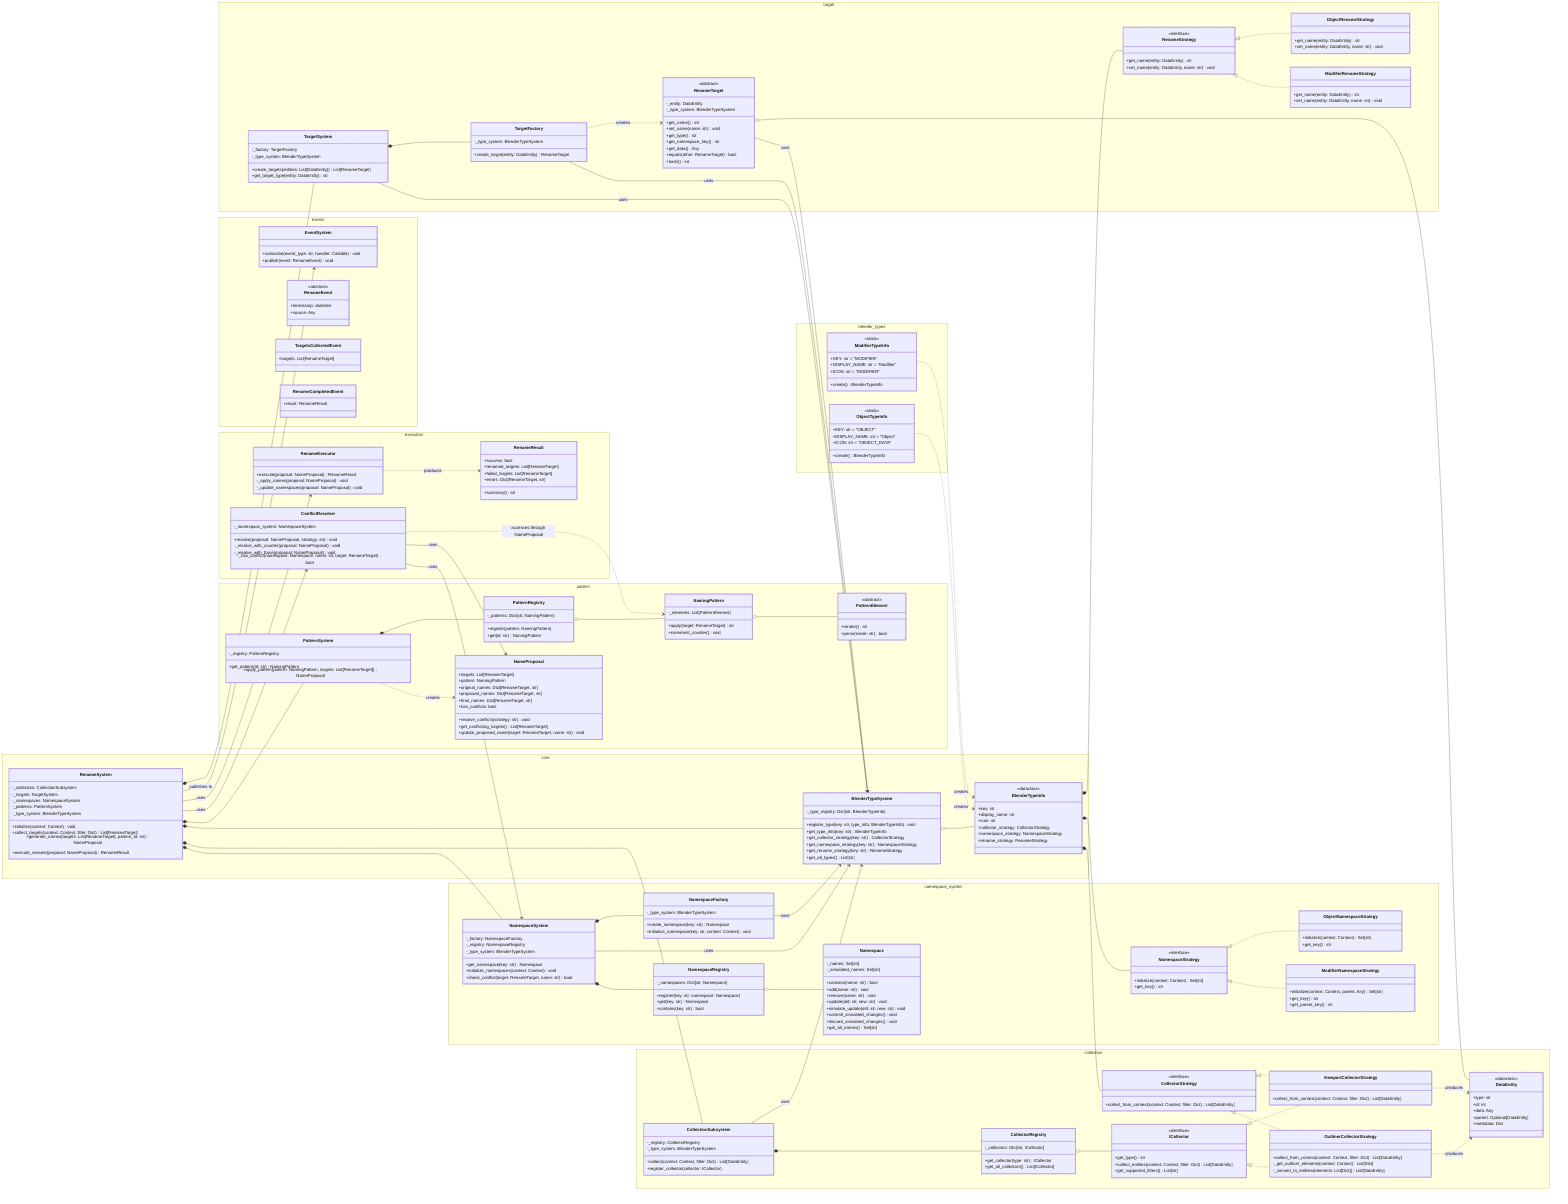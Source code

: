 ---
config:
  theme: mc

---

classDiagram
    direction LR
    
    %% コアシステム
    namespace core {
        class RenameSystem {
            -_collectors: CollectionSubsystem
            -_targets: TargetSystem
            -_namespaces: NamespaceSystem
            -_patterns: PatternSystem
            -_type_system: BlenderTypeSystem
            +initialize(context: Context) void
            +collect_targets(context: Context, filter: Dict) List[RenameTarget]
            +generate_names(targets: List[RenameTarget], pattern_id: str) NameProposal
            +execute_rename(proposal: NameProposal) RenameResult
        }
        
        class BlenderTypeSystem {
            -_type_registry: Dict[str, BlenderTypeInfo]
            +register_type(key: str, type_info: BlenderTypeInfo) void
            +get_type_info(key: str) BlenderTypeInfo
            +get_collector_strategy(key: str) CollectorStrategy
            +get_namespace_strategy(key: str) NamespaceStrategy
            +get_rename_strategy(key: str) RenameStrategy
            +get_all_types() List[str]
        }
        
        class BlenderTypeInfo {
            <<dataclass>>
            +key: str
            +display_name: str
            +icon: str
            +collector_strategy: CollectorStrategy
            +namespace_strategy: NamespaceStrategy
            +rename_strategy: RenameStrategy
        }
    }
    
    %% コレクションサブシステム
    namespace collection {
        class CollectionSubsystem {
            -_registry: CollectorRegistry
            -_type_system: BlenderTypeSystem
            +collect(context: Context, filter: Dict) List[DataEntity]
            +register_collector(collector: ICollector)
        }
        
        class CollectorRegistry {
            -_collectors: Dict[str, ICollector]
            +get_collector(type: str) ICollector
            +get_all_collectors() List[ICollector]
        }
        
        class ICollector {
            <<interface>>
            +get_type() str
            +collect_entities(context: Context, filter: Dict) List[DataEntity]
            +get_supported_filters() List[str]
        }
        
        class CollectorStrategy {
            <<interface>>
            +collect_from_context(context: Context, filter: Dict) List[DataEntity]
        }
        
        class OutlinerCollectorStrategy {
            +collect_from_context(context: Context, filter: Dict) List[DataEntity]
            -_get_outliner_elements(context: Context) List[Dict]
            -_convert_to_entities(elements: List[Dict]) List[DataEntity]
        }
        
        class ViewportCollectorStrategy {
            +collect_from_context(context: Context, filter: Dict) List[DataEntity]
        }
        
        class DataEntity {
            <<dataclass>>
            +type: str
            +id: int
            +data: Any
            +parent: Optional[DataEntity]
            +metadata: Dict
        }
    }
    
    %% ターゲットシステム
    namespace target {
        class TargetSystem {
            -_factory: TargetFactory
            -_type_system: BlenderTypeSystem
            +create_targets(entities: List[DataEntity]) List[RenameTarget]
            +get_target_type(entity: DataEntity) str
        }
        
        class TargetFactory {
            -_type_system: BlenderTypeSystem
            +create_target(entity: DataEntity) RenameTarget
        }
        
        class RenameTarget {
            <<abstract>>
            -_entity: DataEntity
            -_type_system: BlenderTypeSystem
            +get_name() str
            +set_name(name: str) void
            +get_type() str
            +get_namespace_key() str
            +get_data() Any
            +equals(other: RenameTarget) bool
            +hash() int
        }
        
        class RenameStrategy {
            <<interface>>
            +get_name(entity: DataEntity) str
            +set_name(entity: DataEntity, name: str) void
        }
        
        class ObjectRenameStrategy {
            +get_name(entity: DataEntity) str
            +set_name(entity: DataEntity, name: str) void
        }
        
        class ModifierRenameStrategy {
            +get_name(entity: DataEntity) str
            +set_name(entity: DataEntity, name: str) void
        }
    }
    
    %% ネームスペースシステム
    namespace namespace_system {
        class NamespaceSystem {
            -_factory: NamespaceFactory
            -_registry: NamespaceRegistry
            -_type_system: BlenderTypeSystem
            +get_namespace(key: str) Namespace
            +initialize_namespaces(context: Context) void
            +check_conflict(target: RenameTarget, name: str) bool
        }
        
        class NamespaceFactory {
            -_type_system: BlenderTypeSystem
            +create_namespace(key: str) Namespace
            +initialize_namespace(key: str, context: Context) void
        }
        
        class NamespaceRegistry {
            -_namespaces: Dict[str, Namespace]
            +register(key: str, namespace: Namespace)
            +get(key: str) Namespace
            +contains(key: str) bool
        }
        
        class Namespace {
            -_names: Set[str]
            -_simulated_names: Set[str]
            +contains(name: str) bool
            +add(name: str) void
            +remove(name: str) void
            +update(old: str, new: str) void
            +simulate_update(old: str, new: str) void
            +commit_simulated_changes() void
            +discard_simulated_changes() void
            +get_all_names() Set[str]
        }
        
        class NamespaceStrategy {
            <<interface>>
            +initialize(context: Context) Set[str]
            +get_key() str
        }
        
        class ObjectNamespaceStrategy {
            +initialize(context: Context) Set[str]
            +get_key() str
        }
        
        class ModifierNamespaceStrategy {
            +initialize(context: Context, parent: Any) Set[str]
            +get_key() str
            +get_parent_key() str
        }
    }
    
    %% パターンシステム
    namespace pattern {
        class PatternSystem {
            -_registry: PatternRegistry
            +get_pattern(id: str) NamingPattern
            +apply_pattern(pattern: NamingPattern, targets: List[RenameTarget]) NameProposal
        }
        
        class PatternRegistry {
            -_patterns: Dict[str, NamingPattern]
            +register(pattern: NamingPattern)
            +get(id: str) NamingPattern
        }
        
        class NamingPattern {
            -_elements: List[PatternElement]
            +apply(target: RenameTarget) str
            +increment_counter() void
        }
        
        class PatternElement {
            <<abstract>>
            +render() str
            +parse(name: str) bool
        }
        
        class NameProposal {
            +targets: List[RenameTarget]
            +pattern: NamingPattern
            +original_names: Dict[RenameTarget, str]
            +proposed_names: Dict[RenameTarget, str]
            +final_names: Dict[RenameTarget, str]
            +has_conflicts: bool
            +resolve_conflicts(strategy: str) void
            +get_conflicting_targets() List[RenameTarget]
            +update_proposed_name(target: RenameTarget, name: str) void
        }
    }
    
    %% リネーム実行システム
    namespace execution {
        class ConflictResolver {
            -_namespace_system: NamespaceSystem
            +resolve(proposal: NameProposal, strategy: str) void
            -_resolve_with_counter(proposal: NameProposal) void
            -_resolve_with_force(proposal: NameProposal) void
            -_has_conflict(namespace: Namespace, name: str, target: RenameTarget) bool
        }
        
        class RenameExecutor {
            +execute(proposal: NameProposal) RenameResult
            -_apply_names(proposal: NameProposal) void
            -_update_namespaces(proposal: NameProposal) void
        }
        
        class RenameResult {
            +success: bool
            +renamed_targets: List[RenameTarget]
            +failed_targets: List[RenameTarget]
            +errors: Dict[RenameTarget, str]
            +summary() str
        }
    }
    
    %% イベントシステム
    namespace events {
        class EventSystem {
            +subscribe(event_type: str, handler: Callable) void
            +publish(event: RenameEvent) void
        }
        
        class RenameEvent {
            <<abstract>>
            +timestamp: datetime
            +source: Any
        }
        
        class TargetsCollectedEvent {
            +targets: List[RenameTarget]
        }
        
        class RenameCompletedEvent {
            +result: RenameResult
        }
    }
    
    %% ブレンダー型の具体的戦略
    namespace blender_types {
        class ObjectTypeInfo {
            <<static>>
            +KEY: str = "OBJECT"
            +DISPLAY_NAME: str = "Object"
            +ICON: str = "OBJECT_DATA"
            +create() BlenderTypeInfo
        }
        
        class ModifierTypeInfo {
            <<static>>
            +KEY: str = "MODIFIER"
            +DISPLAY_NAME: str = "Modifier"
            +ICON: str = "MODIFIER"
            +create() BlenderTypeInfo
        }
    }
    
    %% 関連
    RenameSystem *-- BlenderTypeSystem
    RenameSystem *-- CollectionSubsystem
    RenameSystem *-- TargetSystem
    RenameSystem *-- NamespaceSystem
    RenameSystem *-- PatternSystem
    RenameSystem --> ConflictResolver : uses
    RenameSystem --> RenameExecutor : uses
    RenameSystem --> EventSystem : publishes to
    
    BlenderTypeSystem o-- BlenderTypeInfo
    BlenderTypeInfo *-- CollectorStrategy
    BlenderTypeInfo *-- NamespaceStrategy
    BlenderTypeInfo *-- RenameStrategy
    
    CollectionSubsystem --> BlenderTypeSystem : uses
    CollectionSubsystem *-- CollectorRegistry
    CollectorRegistry o-- ICollector
    ICollector <|.. OutlinerCollectorStrategy
    ICollector <|.. ViewportCollectorStrategy
    CollectorStrategy <|.. OutlinerCollectorStrategy
    CollectorStrategy <|.. ViewportCollectorStrategy
    OutlinerCollectorStrategy ..> DataEntity : produces
    ViewportCollectorStrategy ..> DataEntity : produces
    
    TargetSystem --> BlenderTypeSystem : uses
    TargetSystem *-- TargetFactory
    TargetFactory --> BlenderTypeSystem : uses
    TargetFactory ..> RenameTarget : creates
    RenameTarget o-- DataEntity
    RenameTarget --> BlenderTypeSystem : uses
    
    RenameStrategy <|.. ObjectRenameStrategy
    RenameStrategy <|.. ModifierRenameStrategy
    
    NamespaceSystem --> BlenderTypeSystem : uses
    NamespaceSystem *-- NamespaceFactory
    NamespaceSystem *-- NamespaceRegistry
    NamespaceFactory --> BlenderTypeSystem : uses
    NamespaceRegistry o-- Namespace
    
    NamespaceStrategy <|.. ObjectNamespaceStrategy
    NamespaceStrategy <|.. ModifierNamespaceStrategy
    
    PatternSystem *-- PatternRegistry
    PatternRegistry o-- NamingPattern
    NamingPattern o-- PatternElement
    PatternSystem ..> NameProposal : creates
    
    ConflictResolver --> NamespaceSystem : uses
    ConflictResolver --> NameProposal : uses
    ConflictResolver ..> NamingPattern : accesses through NameProposal
    RenameExecutor ..> RenameResult : produces
    
    ObjectTypeInfo ..> BlenderTypeInfo : creates
    ModifierTypeInfo ..> BlenderTypeInfo : creates